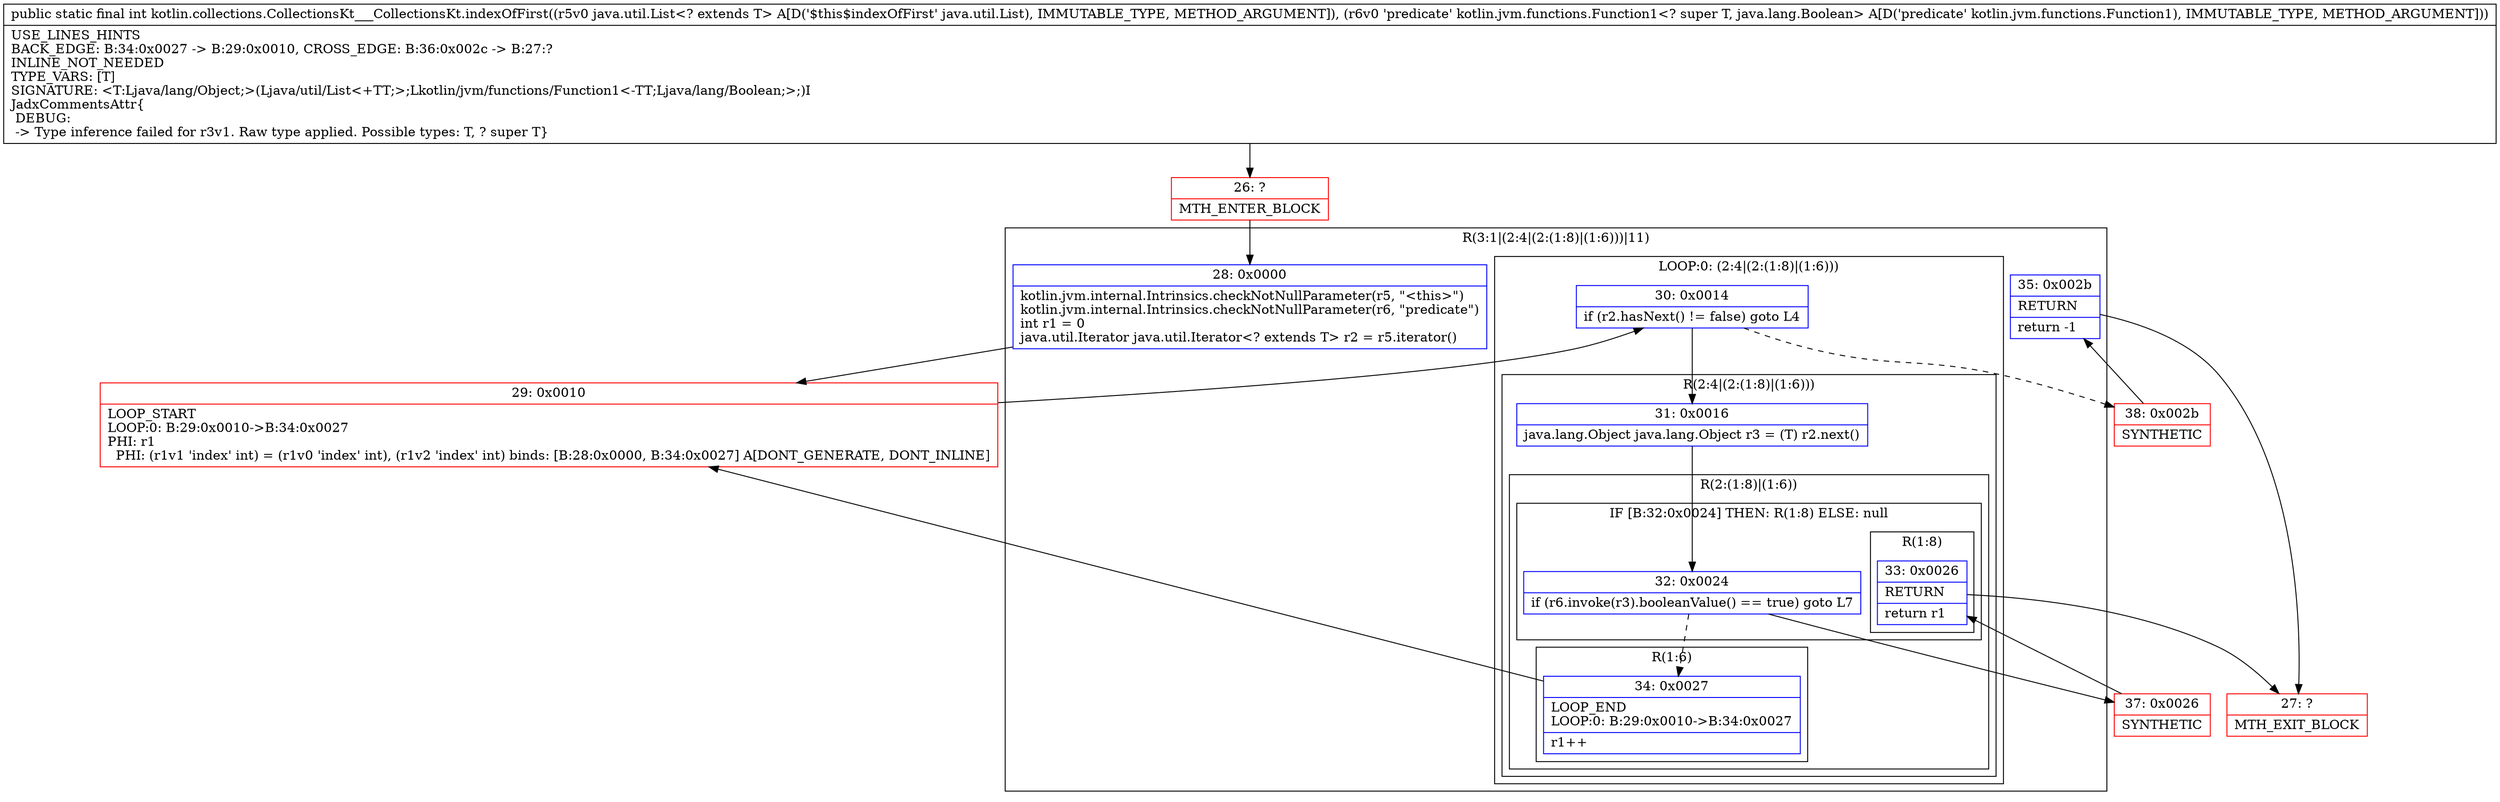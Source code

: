 digraph "CFG forkotlin.collections.CollectionsKt___CollectionsKt.indexOfFirst(Ljava\/util\/List;Lkotlin\/jvm\/functions\/Function1;)I" {
subgraph cluster_Region_1209496108 {
label = "R(3:1|(2:4|(2:(1:8)|(1:6)))|11)";
node [shape=record,color=blue];
Node_28 [shape=record,label="{28\:\ 0x0000|kotlin.jvm.internal.Intrinsics.checkNotNullParameter(r5, \"\<this\>\")\lkotlin.jvm.internal.Intrinsics.checkNotNullParameter(r6, \"predicate\")\lint r1 = 0\ljava.util.Iterator java.util.Iterator\<? extends T\> r2 = r5.iterator()\l}"];
subgraph cluster_LoopRegion_143166488 {
label = "LOOP:0: (2:4|(2:(1:8)|(1:6)))";
node [shape=record,color=blue];
Node_30 [shape=record,label="{30\:\ 0x0014|if (r2.hasNext() != false) goto L4\l}"];
subgraph cluster_Region_2071796023 {
label = "R(2:4|(2:(1:8)|(1:6)))";
node [shape=record,color=blue];
Node_31 [shape=record,label="{31\:\ 0x0016|java.lang.Object java.lang.Object r3 = (T) r2.next()\l}"];
subgraph cluster_Region_324198212 {
label = "R(2:(1:8)|(1:6))";
node [shape=record,color=blue];
subgraph cluster_IfRegion_595318303 {
label = "IF [B:32:0x0024] THEN: R(1:8) ELSE: null";
node [shape=record,color=blue];
Node_32 [shape=record,label="{32\:\ 0x0024|if (r6.invoke(r3).booleanValue() == true) goto L7\l}"];
subgraph cluster_Region_330578420 {
label = "R(1:8)";
node [shape=record,color=blue];
Node_33 [shape=record,label="{33\:\ 0x0026|RETURN\l|return r1\l}"];
}
}
subgraph cluster_Region_1047320153 {
label = "R(1:6)";
node [shape=record,color=blue];
Node_34 [shape=record,label="{34\:\ 0x0027|LOOP_END\lLOOP:0: B:29:0x0010\-\>B:34:0x0027\l|r1++\l}"];
}
}
}
}
Node_35 [shape=record,label="{35\:\ 0x002b|RETURN\l|return \-1\l}"];
}
Node_26 [shape=record,color=red,label="{26\:\ ?|MTH_ENTER_BLOCK\l}"];
Node_29 [shape=record,color=red,label="{29\:\ 0x0010|LOOP_START\lLOOP:0: B:29:0x0010\-\>B:34:0x0027\lPHI: r1 \l  PHI: (r1v1 'index' int) = (r1v0 'index' int), (r1v2 'index' int) binds: [B:28:0x0000, B:34:0x0027] A[DONT_GENERATE, DONT_INLINE]\l}"];
Node_37 [shape=record,color=red,label="{37\:\ 0x0026|SYNTHETIC\l}"];
Node_27 [shape=record,color=red,label="{27\:\ ?|MTH_EXIT_BLOCK\l}"];
Node_38 [shape=record,color=red,label="{38\:\ 0x002b|SYNTHETIC\l}"];
MethodNode[shape=record,label="{public static final int kotlin.collections.CollectionsKt___CollectionsKt.indexOfFirst((r5v0 java.util.List\<? extends T\> A[D('$this$indexOfFirst' java.util.List), IMMUTABLE_TYPE, METHOD_ARGUMENT]), (r6v0 'predicate' kotlin.jvm.functions.Function1\<? super T, java.lang.Boolean\> A[D('predicate' kotlin.jvm.functions.Function1), IMMUTABLE_TYPE, METHOD_ARGUMENT]))  | USE_LINES_HINTS\lBACK_EDGE: B:34:0x0027 \-\> B:29:0x0010, CROSS_EDGE: B:36:0x002c \-\> B:27:?\lINLINE_NOT_NEEDED\lTYPE_VARS: [T]\lSIGNATURE: \<T:Ljava\/lang\/Object;\>(Ljava\/util\/List\<+TT;\>;Lkotlin\/jvm\/functions\/Function1\<\-TT;Ljava\/lang\/Boolean;\>;)I\lJadxCommentsAttr\{\l DEBUG: \l \-\> Type inference failed for r3v1. Raw type applied. Possible types: T, ? super T\}\l}"];
MethodNode -> Node_26;Node_28 -> Node_29;
Node_30 -> Node_31;
Node_30 -> Node_38[style=dashed];
Node_31 -> Node_32;
Node_32 -> Node_34[style=dashed];
Node_32 -> Node_37;
Node_33 -> Node_27;
Node_34 -> Node_29;
Node_35 -> Node_27;
Node_26 -> Node_28;
Node_29 -> Node_30;
Node_37 -> Node_33;
Node_38 -> Node_35;
}

